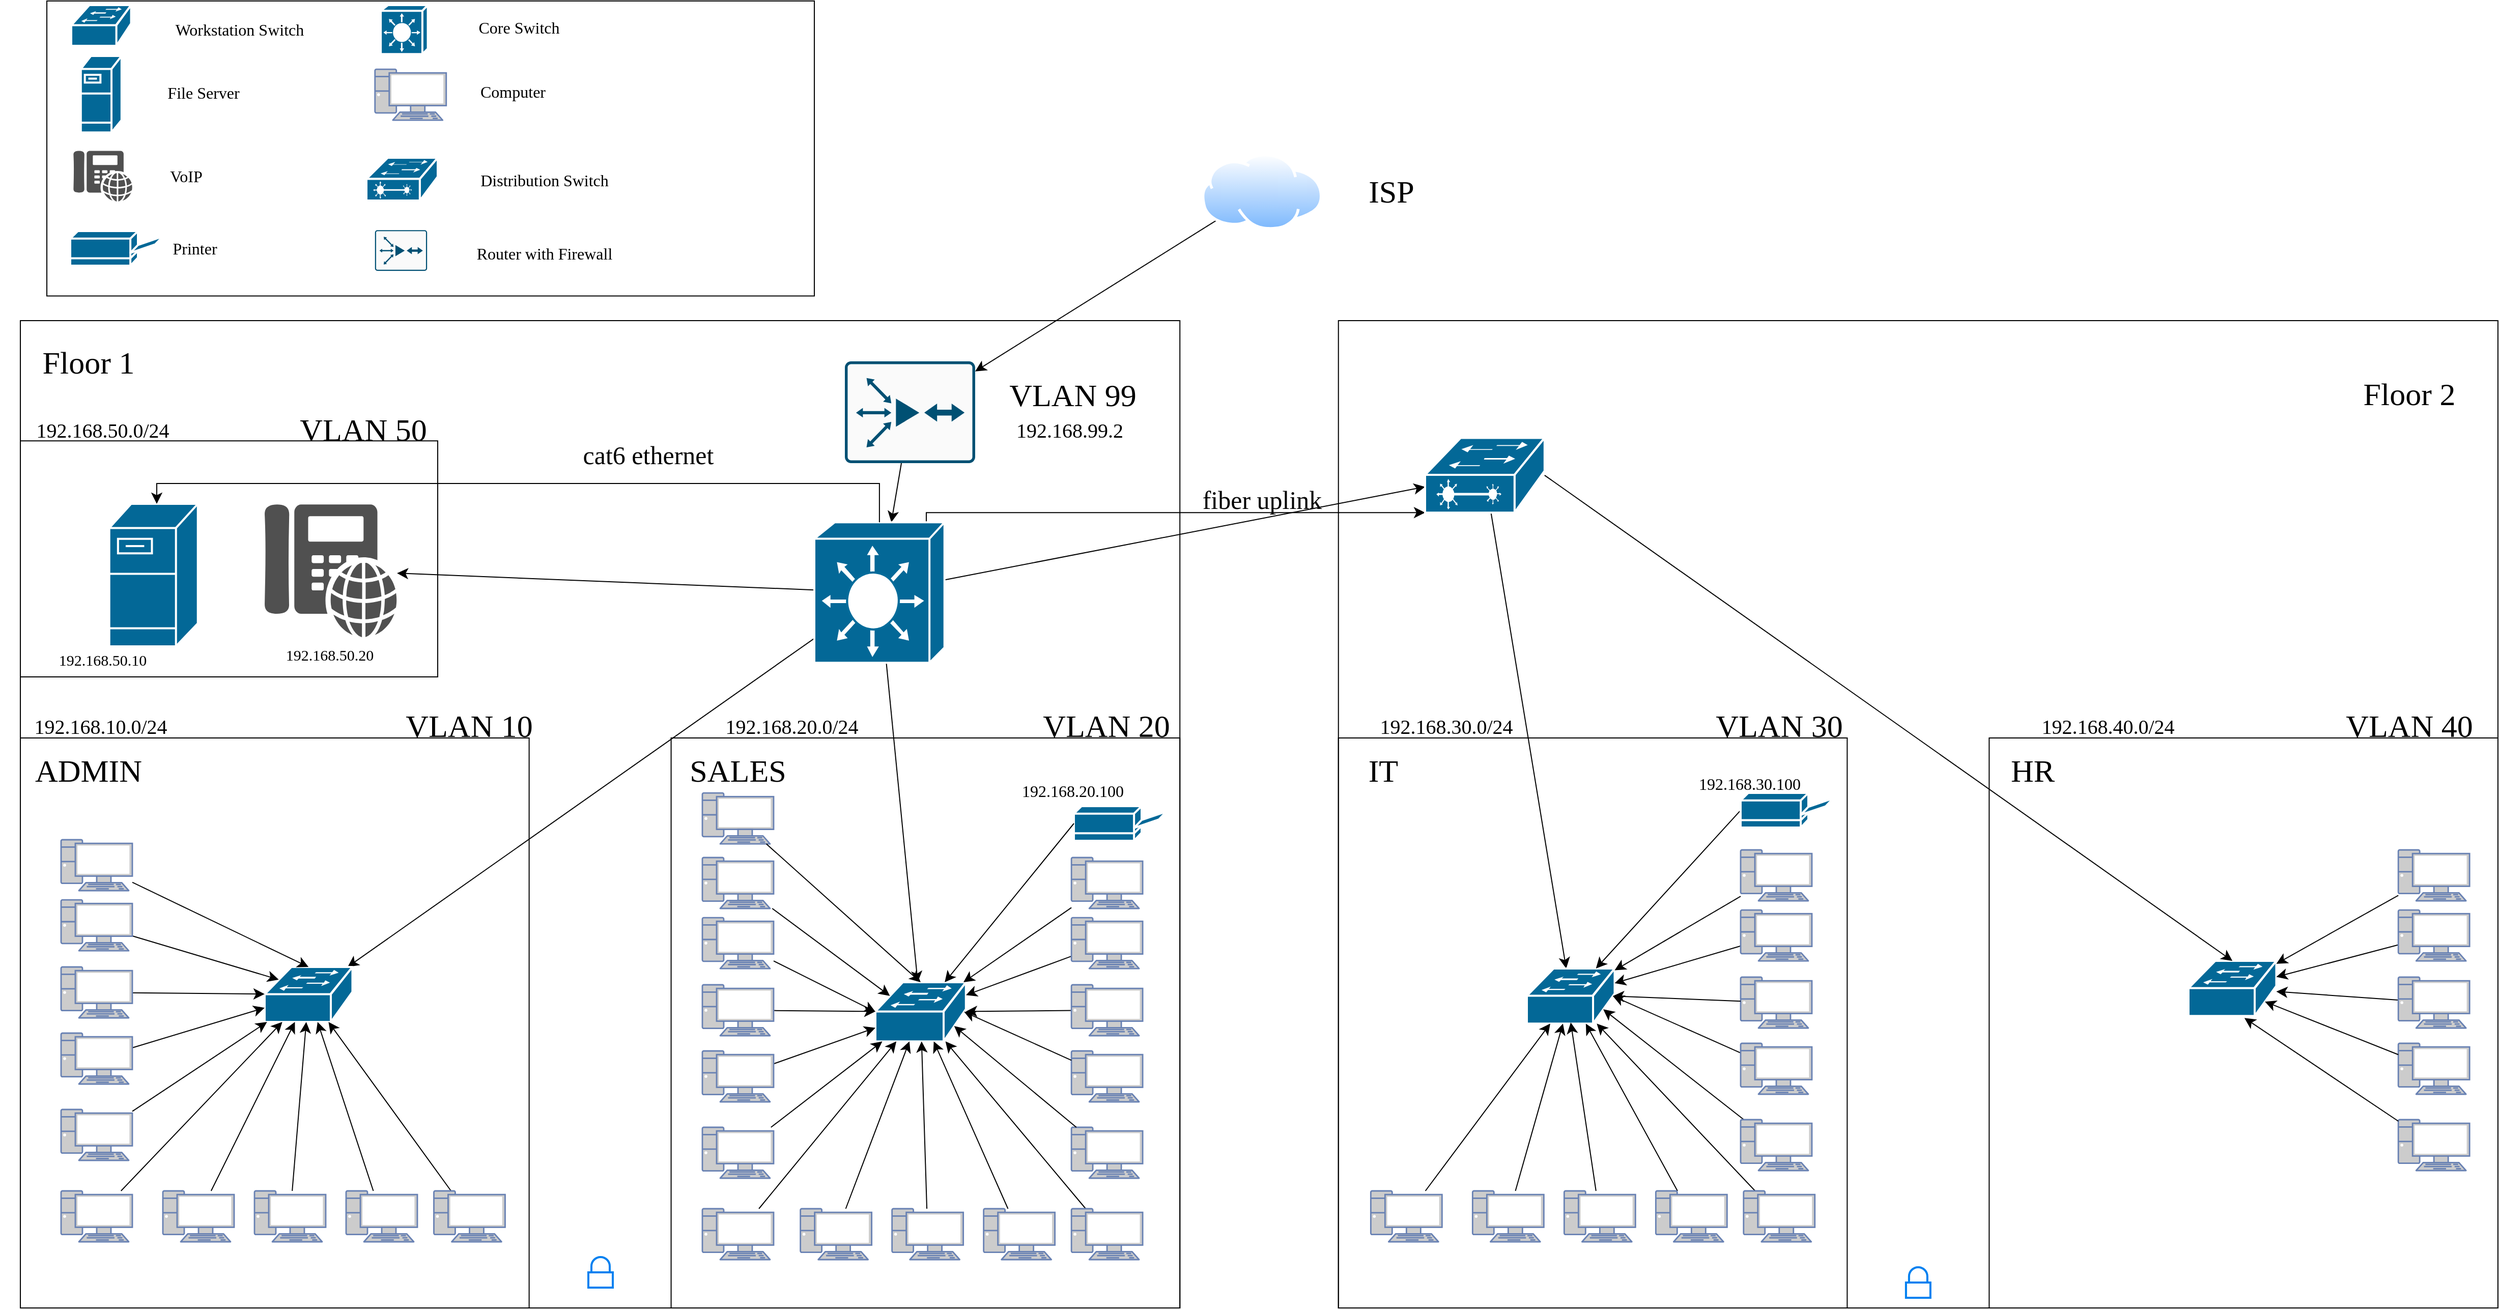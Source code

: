 <mxfile version="27.0.3">
  <diagram name="Page-1" id="lvZPzRQ9xBgecxqEHYSW">
    <mxGraphModel dx="5243" dy="2294" grid="1" gridSize="10" guides="1" tooltips="1" connect="1" arrows="1" fold="1" page="1" pageScale="1" pageWidth="1169" pageHeight="827" background="none" math="0" shadow="0">
      <root>
        <mxCell id="0" />
        <mxCell id="1" parent="0" />
        <mxCell id="jiWG33mtaCor1uyyTD07-164" value="" style="rounded=0;whiteSpace=wrap;html=1;fillColor=none;" vertex="1" parent="1">
          <mxGeometry x="-613.98" y="35.94" width="753.98" height="289.83" as="geometry" />
        </mxCell>
        <mxCell id="jiWG33mtaCor1uyyTD07-9" value="" style="rounded=0;whiteSpace=wrap;html=1;fillColor=none;" vertex="1" parent="1">
          <mxGeometry x="-640" y="350" width="1139.12" height="970" as="geometry" />
        </mxCell>
        <mxCell id="jiWG33mtaCor1uyyTD07-136" value="" style="rounded=0;whiteSpace=wrap;html=1;fillColor=none;" vertex="1" parent="1">
          <mxGeometry x="-640" y="468.13" width="410" height="231.87" as="geometry" />
        </mxCell>
        <mxCell id="jiWG33mtaCor1uyyTD07-7" value="" style="edgeStyle=none;curved=1;rounded=0;orthogonalLoop=1;jettySize=auto;html=1;fontSize=12;startSize=8;endSize=8;" edge="1" parent="1" source="jiWG33mtaCor1uyyTD07-3" target="jiWG33mtaCor1uyyTD07-6">
          <mxGeometry relative="1" as="geometry" />
        </mxCell>
        <mxCell id="jiWG33mtaCor1uyyTD07-3" value="" style="image;aspect=fixed;perimeter=ellipsePerimeter;html=1;align=center;shadow=0;dashed=0;spacingTop=3;image=img/lib/active_directory/internet_cloud.svg;" vertex="1" parent="1">
          <mxGeometry x="520.38" y="185.94" width="118.89" height="74.9" as="geometry" />
        </mxCell>
        <mxCell id="jiWG33mtaCor1uyyTD07-8" value="" style="edgeStyle=none;curved=1;rounded=0;orthogonalLoop=1;jettySize=auto;html=1;fontSize=12;startSize=8;endSize=8;" edge="1" parent="1" source="jiWG33mtaCor1uyyTD07-6" target="jiWG33mtaCor1uyyTD07-2">
          <mxGeometry relative="1" as="geometry" />
        </mxCell>
        <mxCell id="jiWG33mtaCor1uyyTD07-6" value="" style="sketch=0;points=[[0.015,0.015,0],[0.985,0.015,0],[0.985,0.985,0],[0.015,0.985,0],[0.25,0,0],[0.5,0,0],[0.75,0,0],[1,0.25,0],[1,0.5,0],[1,0.75,0],[0.75,1,0],[0.5,1,0],[0.25,1,0],[0,0.75,0],[0,0.5,0],[0,0.25,0]];verticalLabelPosition=bottom;html=1;verticalAlign=top;aspect=fixed;align=center;pointerEvents=1;shape=mxgraph.cisco19.rect;prIcon=router_with_firewall2;fillColor=#FAFAFA;strokeColor=#005073;" vertex="1" parent="1">
          <mxGeometry x="170.0" y="390" width="128" height="100" as="geometry" />
        </mxCell>
        <mxCell id="jiWG33mtaCor1uyyTD07-25" style="edgeStyle=none;curved=1;rounded=0;orthogonalLoop=1;jettySize=auto;html=1;fontSize=12;startSize=8;endSize=8;" edge="1" parent="1" source="jiWG33mtaCor1uyyTD07-2" target="jiWG33mtaCor1uyyTD07-19">
          <mxGeometry relative="1" as="geometry" />
        </mxCell>
        <mxCell id="jiWG33mtaCor1uyyTD07-28" style="edgeStyle=none;curved=1;rounded=0;orthogonalLoop=1;jettySize=auto;html=1;fontSize=12;startSize=8;endSize=8;" edge="1" parent="1" source="jiWG33mtaCor1uyyTD07-2" target="jiWG33mtaCor1uyyTD07-26">
          <mxGeometry relative="1" as="geometry" />
        </mxCell>
        <mxCell id="jiWG33mtaCor1uyyTD07-30" style="edgeStyle=none;curved=1;rounded=0;orthogonalLoop=1;jettySize=auto;html=1;fontSize=12;startSize=8;endSize=8;" edge="1" parent="1" source="jiWG33mtaCor1uyyTD07-2" target="jiWG33mtaCor1uyyTD07-29">
          <mxGeometry relative="1" as="geometry" />
        </mxCell>
        <mxCell id="jiWG33mtaCor1uyyTD07-33" style="edgeStyle=none;curved=1;rounded=0;orthogonalLoop=1;jettySize=auto;html=1;fontSize=12;startSize=8;endSize=8;" edge="1" parent="1" source="jiWG33mtaCor1uyyTD07-2" target="jiWG33mtaCor1uyyTD07-16">
          <mxGeometry relative="1" as="geometry" />
        </mxCell>
        <mxCell id="jiWG33mtaCor1uyyTD07-134" style="edgeStyle=orthogonalEdgeStyle;rounded=0;orthogonalLoop=1;jettySize=auto;html=1;fontSize=12;startSize=8;endSize=8;entryX=0;entryY=1;entryDx=0;entryDy=0;entryPerimeter=0;" edge="1" parent="1" source="jiWG33mtaCor1uyyTD07-2" target="jiWG33mtaCor1uyyTD07-16">
          <mxGeometry relative="1" as="geometry">
            <Array as="points">
              <mxPoint x="250" y="539" />
            </Array>
          </mxGeometry>
        </mxCell>
        <mxCell id="jiWG33mtaCor1uyyTD07-2" value="" style="shape=mxgraph.cisco.switches.layer_3_switch;sketch=0;html=1;pointerEvents=1;dashed=0;fillColor=#036897;strokeColor=#ffffff;strokeWidth=2;verticalLabelPosition=bottom;verticalAlign=top;align=center;outlineConnect=0;" vertex="1" parent="1">
          <mxGeometry x="139.998" y="548.122" width="127.861" height="138.062" as="geometry" />
        </mxCell>
        <mxCell id="jiWG33mtaCor1uyyTD07-11" value="" style="rounded=0;whiteSpace=wrap;html=1;fillColor=none;" vertex="1" parent="1">
          <mxGeometry x="654.87" y="350" width="1139.12" height="970" as="geometry" />
        </mxCell>
        <mxCell id="jiWG33mtaCor1uyyTD07-13" value="Floor 1" style="text;html=1;align=center;verticalAlign=middle;whiteSpace=wrap;rounded=0;fontFamily=Poppins;fontSource=https%3A%2F%2Ffonts.googleapis.com%2Fcss%3Ffamily%3DPoppins;fontSize=31;" vertex="1" parent="1">
          <mxGeometry x="-659.996" y="369.002" width="174.355" height="44.062" as="geometry" />
        </mxCell>
        <mxCell id="jiWG33mtaCor1uyyTD07-15" value="Floor 2" style="text;html=1;align=center;verticalAlign=middle;whiteSpace=wrap;rounded=0;fontFamily=Poppins;fontSource=https%3A%2F%2Ffonts.googleapis.com%2Fcss%3Ffamily%3DPoppins;fontSize=31;" vertex="1" parent="1">
          <mxGeometry x="1619.639" y="400.002" width="174.355" height="44.062" as="geometry" />
        </mxCell>
        <mxCell id="jiWG33mtaCor1uyyTD07-101" style="edgeStyle=none;curved=1;rounded=0;orthogonalLoop=1;jettySize=auto;html=1;fontSize=12;startSize=8;endSize=8;" edge="1" parent="1" source="jiWG33mtaCor1uyyTD07-16" target="jiWG33mtaCor1uyyTD07-90">
          <mxGeometry relative="1" as="geometry" />
        </mxCell>
        <mxCell id="jiWG33mtaCor1uyyTD07-16" value="" style="shape=mxgraph.cisco.switches.layer_2_remote_switch;sketch=0;html=1;pointerEvents=1;dashed=0;fillColor=#036897;strokeColor=#ffffff;strokeWidth=2;verticalLabelPosition=bottom;verticalAlign=top;align=center;outlineConnect=0;" vertex="1" parent="1">
          <mxGeometry x="740.004" y="465.19" width="117.399" height="73.438" as="geometry" />
        </mxCell>
        <mxCell id="jiWG33mtaCor1uyyTD07-21" value="" style="rounded=0;whiteSpace=wrap;html=1;fillColor=none;" vertex="1" parent="1">
          <mxGeometry x="-640" y="760" width="499.82" height="560" as="geometry" />
        </mxCell>
        <mxCell id="jiWG33mtaCor1uyyTD07-17" value="" style="shape=mxgraph.cisco.servers.fileserver;sketch=0;html=1;pointerEvents=1;dashed=0;fillColor=#036897;strokeColor=#ffffff;strokeWidth=2;verticalLabelPosition=bottom;verticalAlign=top;align=center;outlineConnect=0;" vertex="1" parent="1">
          <mxGeometry x="-552.65" y="530" width="87.01" height="140" as="geometry" />
        </mxCell>
        <mxCell id="jiWG33mtaCor1uyyTD07-18" style="edgeStyle=orthogonalEdgeStyle;rounded=0;orthogonalLoop=1;jettySize=auto;html=1;fontSize=12;startSize=8;endSize=8;" edge="1" parent="1" source="jiWG33mtaCor1uyyTD07-2" target="jiWG33mtaCor1uyyTD07-17">
          <mxGeometry relative="1" as="geometry">
            <Array as="points">
              <mxPoint x="-506" y="510" />
            </Array>
          </mxGeometry>
        </mxCell>
        <mxCell id="jiWG33mtaCor1uyyTD07-19" value="" style="shape=mxgraph.cisco.switches.workgroup_switch;sketch=0;html=1;pointerEvents=1;dashed=0;fillColor=#036897;strokeColor=#ffffff;strokeWidth=2;verticalLabelPosition=bottom;verticalAlign=top;align=center;outlineConnect=0;" vertex="1" parent="1">
          <mxGeometry x="-400" y="985" width="86.23" height="54.06" as="geometry" />
        </mxCell>
        <mxCell id="jiWG33mtaCor1uyyTD07-22" value="" style="rounded=0;whiteSpace=wrap;html=1;fillColor=none;" vertex="1" parent="1">
          <mxGeometry x="-0.7" y="760" width="499.82" height="560" as="geometry" />
        </mxCell>
        <mxCell id="jiWG33mtaCor1uyyTD07-26" value="" style="sketch=0;pointerEvents=1;shadow=0;dashed=0;html=1;strokeColor=none;fillColor=#505050;labelPosition=center;verticalLabelPosition=bottom;verticalAlign=top;outlineConnect=0;align=center;shape=mxgraph.office.devices.phone_voip;" vertex="1" parent="1">
          <mxGeometry x="-400" y="530" width="130" height="131" as="geometry" />
        </mxCell>
        <mxCell id="jiWG33mtaCor1uyyTD07-29" value="" style="shape=mxgraph.cisco.switches.workgroup_switch;sketch=0;html=1;pointerEvents=1;dashed=0;fillColor=#036897;strokeColor=#ffffff;strokeWidth=2;verticalLabelPosition=bottom;verticalAlign=top;align=center;outlineConnect=0;" vertex="1" parent="1">
          <mxGeometry x="200" y="1000.0" width="88.9" height="58.12" as="geometry" />
        </mxCell>
        <mxCell id="jiWG33mtaCor1uyyTD07-31" value="ADMIN" style="text;html=1;align=center;verticalAlign=middle;whiteSpace=wrap;rounded=0;fontFamily=Poppins;fontSource=https%3A%2F%2Ffonts.googleapis.com%2Fcss%3Ffamily%3DPoppins;fontSize=31;" vertex="1" parent="1">
          <mxGeometry x="-659.996" y="770.003" width="174.355" height="44.062" as="geometry" />
        </mxCell>
        <mxCell id="jiWG33mtaCor1uyyTD07-32" value="SALES" style="text;html=1;align=center;verticalAlign=middle;whiteSpace=wrap;rounded=0;fontFamily=Poppins;fontSource=https%3A%2F%2Ffonts.googleapis.com%2Fcss%3Ffamily%3DPoppins;fontSize=31;" vertex="1" parent="1">
          <mxGeometry x="-22.176" y="770.013" width="174.355" height="44.062" as="geometry" />
        </mxCell>
        <mxCell id="jiWG33mtaCor1uyyTD07-45" style="edgeStyle=none;curved=1;rounded=0;orthogonalLoop=1;jettySize=auto;html=1;fontSize=12;startSize=8;endSize=8;entryX=0.16;entryY=0.23;entryDx=0;entryDy=0;entryPerimeter=0;" edge="1" parent="1" source="jiWG33mtaCor1uyyTD07-34" target="jiWG33mtaCor1uyyTD07-19">
          <mxGeometry relative="1" as="geometry" />
        </mxCell>
        <mxCell id="jiWG33mtaCor1uyyTD07-34" value="" style="fontColor=#0066CC;verticalAlign=top;verticalLabelPosition=bottom;labelPosition=center;align=center;html=1;outlineConnect=0;fillColor=#CCCCCC;strokeColor=#6881B3;gradientColor=none;gradientDirection=north;strokeWidth=2;shape=mxgraph.networks.pc;" vertex="1" parent="1">
          <mxGeometry x="-600" y="919.06" width="70" height="50" as="geometry" />
        </mxCell>
        <mxCell id="jiWG33mtaCor1uyyTD07-46" style="edgeStyle=none;curved=1;rounded=0;orthogonalLoop=1;jettySize=auto;html=1;fontSize=12;startSize=8;endSize=8;" edge="1" parent="1" source="jiWG33mtaCor1uyyTD07-35" target="jiWG33mtaCor1uyyTD07-19">
          <mxGeometry relative="1" as="geometry" />
        </mxCell>
        <mxCell id="jiWG33mtaCor1uyyTD07-35" value="" style="fontColor=#0066CC;verticalAlign=top;verticalLabelPosition=bottom;labelPosition=center;align=center;html=1;outlineConnect=0;fillColor=#CCCCCC;strokeColor=#6881B3;gradientColor=none;gradientDirection=north;strokeWidth=2;shape=mxgraph.networks.pc;" vertex="1" parent="1">
          <mxGeometry x="-600" y="985" width="70" height="50" as="geometry" />
        </mxCell>
        <mxCell id="jiWG33mtaCor1uyyTD07-47" style="edgeStyle=none;curved=1;rounded=0;orthogonalLoop=1;jettySize=auto;html=1;fontSize=12;startSize=8;endSize=8;" edge="1" parent="1" source="jiWG33mtaCor1uyyTD07-36" target="jiWG33mtaCor1uyyTD07-19">
          <mxGeometry relative="1" as="geometry" />
        </mxCell>
        <mxCell id="jiWG33mtaCor1uyyTD07-36" value="" style="fontColor=#0066CC;verticalAlign=top;verticalLabelPosition=bottom;labelPosition=center;align=center;html=1;outlineConnect=0;fillColor=#CCCCCC;strokeColor=#6881B3;gradientColor=none;gradientDirection=north;strokeWidth=2;shape=mxgraph.networks.pc;" vertex="1" parent="1">
          <mxGeometry x="-600" y="1050" width="70" height="50" as="geometry" />
        </mxCell>
        <mxCell id="jiWG33mtaCor1uyyTD07-48" style="edgeStyle=none;curved=1;rounded=0;orthogonalLoop=1;jettySize=auto;html=1;fontSize=12;startSize=8;endSize=8;" edge="1" parent="1" source="jiWG33mtaCor1uyyTD07-37" target="jiWG33mtaCor1uyyTD07-19">
          <mxGeometry relative="1" as="geometry" />
        </mxCell>
        <mxCell id="jiWG33mtaCor1uyyTD07-37" value="" style="fontColor=#0066CC;verticalAlign=top;verticalLabelPosition=bottom;labelPosition=center;align=center;html=1;outlineConnect=0;fillColor=#CCCCCC;strokeColor=#6881B3;gradientColor=none;gradientDirection=north;strokeWidth=2;shape=mxgraph.networks.pc;" vertex="1" parent="1">
          <mxGeometry x="-600" y="1125" width="70" height="50" as="geometry" />
        </mxCell>
        <mxCell id="jiWG33mtaCor1uyyTD07-49" style="edgeStyle=none;curved=1;rounded=0;orthogonalLoop=1;jettySize=auto;html=1;fontSize=12;startSize=8;endSize=8;" edge="1" parent="1" source="jiWG33mtaCor1uyyTD07-38" target="jiWG33mtaCor1uyyTD07-19">
          <mxGeometry relative="1" as="geometry" />
        </mxCell>
        <mxCell id="jiWG33mtaCor1uyyTD07-38" value="" style="fontColor=#0066CC;verticalAlign=top;verticalLabelPosition=bottom;labelPosition=center;align=center;html=1;outlineConnect=0;fillColor=#CCCCCC;strokeColor=#6881B3;gradientColor=none;gradientDirection=north;strokeWidth=2;shape=mxgraph.networks.pc;" vertex="1" parent="1">
          <mxGeometry x="-600" y="1205" width="70" height="50" as="geometry" />
        </mxCell>
        <mxCell id="jiWG33mtaCor1uyyTD07-50" style="edgeStyle=none;curved=1;rounded=0;orthogonalLoop=1;jettySize=auto;html=1;fontSize=12;startSize=8;endSize=8;" edge="1" parent="1" source="jiWG33mtaCor1uyyTD07-39" target="jiWG33mtaCor1uyyTD07-19">
          <mxGeometry relative="1" as="geometry" />
        </mxCell>
        <mxCell id="jiWG33mtaCor1uyyTD07-39" value="" style="fontColor=#0066CC;verticalAlign=top;verticalLabelPosition=bottom;labelPosition=center;align=center;html=1;outlineConnect=0;fillColor=#CCCCCC;strokeColor=#6881B3;gradientColor=none;gradientDirection=north;strokeWidth=2;shape=mxgraph.networks.pc;" vertex="1" parent="1">
          <mxGeometry x="-500" y="1205" width="70" height="50" as="geometry" />
        </mxCell>
        <mxCell id="jiWG33mtaCor1uyyTD07-51" style="edgeStyle=none;curved=1;rounded=0;orthogonalLoop=1;jettySize=auto;html=1;fontSize=12;startSize=8;endSize=8;" edge="1" parent="1" source="jiWG33mtaCor1uyyTD07-40" target="jiWG33mtaCor1uyyTD07-19">
          <mxGeometry relative="1" as="geometry" />
        </mxCell>
        <mxCell id="jiWG33mtaCor1uyyTD07-40" value="" style="fontColor=#0066CC;verticalAlign=top;verticalLabelPosition=bottom;labelPosition=center;align=center;html=1;outlineConnect=0;fillColor=#CCCCCC;strokeColor=#6881B3;gradientColor=none;gradientDirection=north;strokeWidth=2;shape=mxgraph.networks.pc;" vertex="1" parent="1">
          <mxGeometry x="-410" y="1205" width="70" height="50" as="geometry" />
        </mxCell>
        <mxCell id="jiWG33mtaCor1uyyTD07-52" style="edgeStyle=none;curved=1;rounded=0;orthogonalLoop=1;jettySize=auto;html=1;fontSize=12;startSize=8;endSize=8;" edge="1" parent="1" source="jiWG33mtaCor1uyyTD07-41" target="jiWG33mtaCor1uyyTD07-19">
          <mxGeometry relative="1" as="geometry" />
        </mxCell>
        <mxCell id="jiWG33mtaCor1uyyTD07-41" value="" style="fontColor=#0066CC;verticalAlign=top;verticalLabelPosition=bottom;labelPosition=center;align=center;html=1;outlineConnect=0;fillColor=#CCCCCC;strokeColor=#6881B3;gradientColor=none;gradientDirection=north;strokeWidth=2;shape=mxgraph.networks.pc;" vertex="1" parent="1">
          <mxGeometry x="-320" y="1205" width="70" height="50" as="geometry" />
        </mxCell>
        <mxCell id="jiWG33mtaCor1uyyTD07-53" style="edgeStyle=none;curved=1;rounded=0;orthogonalLoop=1;jettySize=auto;html=1;fontSize=12;startSize=8;endSize=8;" edge="1" parent="1" source="jiWG33mtaCor1uyyTD07-42" target="jiWG33mtaCor1uyyTD07-19">
          <mxGeometry relative="1" as="geometry" />
        </mxCell>
        <mxCell id="jiWG33mtaCor1uyyTD07-42" value="" style="fontColor=#0066CC;verticalAlign=top;verticalLabelPosition=bottom;labelPosition=center;align=center;html=1;outlineConnect=0;fillColor=#CCCCCC;strokeColor=#6881B3;gradientColor=none;gradientDirection=north;strokeWidth=2;shape=mxgraph.networks.pc;" vertex="1" parent="1">
          <mxGeometry x="-233.77" y="1205" width="70" height="50" as="geometry" />
        </mxCell>
        <mxCell id="jiWG33mtaCor1uyyTD07-44" style="edgeStyle=none;curved=1;rounded=0;orthogonalLoop=1;jettySize=auto;html=1;fontSize=12;startSize=8;endSize=8;entryX=0.5;entryY=0;entryDx=0;entryDy=0;entryPerimeter=0;" edge="1" parent="1" source="jiWG33mtaCor1uyyTD07-43" target="jiWG33mtaCor1uyyTD07-19">
          <mxGeometry relative="1" as="geometry" />
        </mxCell>
        <mxCell id="jiWG33mtaCor1uyyTD07-43" value="" style="fontColor=#0066CC;verticalAlign=top;verticalLabelPosition=bottom;labelPosition=center;align=center;html=1;outlineConnect=0;fillColor=#CCCCCC;strokeColor=#6881B3;gradientColor=none;gradientDirection=north;strokeWidth=2;shape=mxgraph.networks.pc;" vertex="1" parent="1">
          <mxGeometry x="-600" y="860" width="70" height="50" as="geometry" />
        </mxCell>
        <mxCell id="jiWG33mtaCor1uyyTD07-72" style="edgeStyle=none;curved=1;rounded=0;orthogonalLoop=1;jettySize=auto;html=1;fontSize=12;startSize=8;endSize=8;entryX=0;entryY=0.5;entryDx=0;entryDy=0;entryPerimeter=0;" edge="1" parent="1" source="jiWG33mtaCor1uyyTD07-54" target="jiWG33mtaCor1uyyTD07-29">
          <mxGeometry relative="1" as="geometry" />
        </mxCell>
        <mxCell id="jiWG33mtaCor1uyyTD07-54" value="" style="fontColor=#0066CC;verticalAlign=top;verticalLabelPosition=bottom;labelPosition=center;align=center;html=1;outlineConnect=0;fillColor=#CCCCCC;strokeColor=#6881B3;gradientColor=none;gradientDirection=north;strokeWidth=2;shape=mxgraph.networks.pc;" vertex="1" parent="1">
          <mxGeometry x="30.0" y="936.56" width="70" height="50" as="geometry" />
        </mxCell>
        <mxCell id="jiWG33mtaCor1uyyTD07-73" style="edgeStyle=none;curved=1;rounded=0;orthogonalLoop=1;jettySize=auto;html=1;fontSize=12;startSize=8;endSize=8;" edge="1" parent="1" source="jiWG33mtaCor1uyyTD07-55" target="jiWG33mtaCor1uyyTD07-29">
          <mxGeometry relative="1" as="geometry" />
        </mxCell>
        <mxCell id="jiWG33mtaCor1uyyTD07-55" value="" style="fontColor=#0066CC;verticalAlign=top;verticalLabelPosition=bottom;labelPosition=center;align=center;html=1;outlineConnect=0;fillColor=#CCCCCC;strokeColor=#6881B3;gradientColor=none;gradientDirection=north;strokeWidth=2;shape=mxgraph.networks.pc;" vertex="1" parent="1">
          <mxGeometry x="30.0" y="1002.5" width="70" height="50" as="geometry" />
        </mxCell>
        <mxCell id="jiWG33mtaCor1uyyTD07-74" style="edgeStyle=none;curved=1;rounded=0;orthogonalLoop=1;jettySize=auto;html=1;fontSize=12;startSize=8;endSize=8;" edge="1" parent="1" source="jiWG33mtaCor1uyyTD07-56" target="jiWG33mtaCor1uyyTD07-29">
          <mxGeometry relative="1" as="geometry" />
        </mxCell>
        <mxCell id="jiWG33mtaCor1uyyTD07-56" value="" style="fontColor=#0066CC;verticalAlign=top;verticalLabelPosition=bottom;labelPosition=center;align=center;html=1;outlineConnect=0;fillColor=#CCCCCC;strokeColor=#6881B3;gradientColor=none;gradientDirection=north;strokeWidth=2;shape=mxgraph.networks.pc;" vertex="1" parent="1">
          <mxGeometry x="30.0" y="1067.5" width="70" height="50" as="geometry" />
        </mxCell>
        <mxCell id="jiWG33mtaCor1uyyTD07-75" style="edgeStyle=none;curved=1;rounded=0;orthogonalLoop=1;jettySize=auto;html=1;fontSize=12;startSize=8;endSize=8;" edge="1" parent="1" source="jiWG33mtaCor1uyyTD07-57" target="jiWG33mtaCor1uyyTD07-29">
          <mxGeometry relative="1" as="geometry" />
        </mxCell>
        <mxCell id="jiWG33mtaCor1uyyTD07-57" value="" style="fontColor=#0066CC;verticalAlign=top;verticalLabelPosition=bottom;labelPosition=center;align=center;html=1;outlineConnect=0;fillColor=#CCCCCC;strokeColor=#6881B3;gradientColor=none;gradientDirection=north;strokeWidth=2;shape=mxgraph.networks.pc;" vertex="1" parent="1">
          <mxGeometry x="30.0" y="1142.5" width="70" height="50" as="geometry" />
        </mxCell>
        <mxCell id="jiWG33mtaCor1uyyTD07-76" style="edgeStyle=none;curved=1;rounded=0;orthogonalLoop=1;jettySize=auto;html=1;fontSize=12;startSize=8;endSize=8;" edge="1" parent="1" source="jiWG33mtaCor1uyyTD07-58" target="jiWG33mtaCor1uyyTD07-29">
          <mxGeometry relative="1" as="geometry" />
        </mxCell>
        <mxCell id="jiWG33mtaCor1uyyTD07-58" value="" style="fontColor=#0066CC;verticalAlign=top;verticalLabelPosition=bottom;labelPosition=center;align=center;html=1;outlineConnect=0;fillColor=#CCCCCC;strokeColor=#6881B3;gradientColor=none;gradientDirection=north;strokeWidth=2;shape=mxgraph.networks.pc;" vertex="1" parent="1">
          <mxGeometry x="30.0" y="1222.5" width="70" height="50" as="geometry" />
        </mxCell>
        <mxCell id="jiWG33mtaCor1uyyTD07-77" style="edgeStyle=none;curved=1;rounded=0;orthogonalLoop=1;jettySize=auto;html=1;fontSize=12;startSize=8;endSize=8;" edge="1" parent="1" source="jiWG33mtaCor1uyyTD07-59" target="jiWG33mtaCor1uyyTD07-29">
          <mxGeometry relative="1" as="geometry" />
        </mxCell>
        <mxCell id="jiWG33mtaCor1uyyTD07-59" value="" style="fontColor=#0066CC;verticalAlign=top;verticalLabelPosition=bottom;labelPosition=center;align=center;html=1;outlineConnect=0;fillColor=#CCCCCC;strokeColor=#6881B3;gradientColor=none;gradientDirection=north;strokeWidth=2;shape=mxgraph.networks.pc;" vertex="1" parent="1">
          <mxGeometry x="126.33" y="1222.5" width="70" height="50" as="geometry" />
        </mxCell>
        <mxCell id="jiWG33mtaCor1uyyTD07-78" style="edgeStyle=none;curved=1;rounded=0;orthogonalLoop=1;jettySize=auto;html=1;fontSize=12;startSize=8;endSize=8;" edge="1" parent="1" source="jiWG33mtaCor1uyyTD07-60" target="jiWG33mtaCor1uyyTD07-29">
          <mxGeometry relative="1" as="geometry" />
        </mxCell>
        <mxCell id="jiWG33mtaCor1uyyTD07-60" value="" style="fontColor=#0066CC;verticalAlign=top;verticalLabelPosition=bottom;labelPosition=center;align=center;html=1;outlineConnect=0;fillColor=#CCCCCC;strokeColor=#6881B3;gradientColor=none;gradientDirection=north;strokeWidth=2;shape=mxgraph.networks.pc;" vertex="1" parent="1">
          <mxGeometry x="216.33" y="1222.5" width="70" height="50" as="geometry" />
        </mxCell>
        <mxCell id="jiWG33mtaCor1uyyTD07-79" style="edgeStyle=none;curved=1;rounded=0;orthogonalLoop=1;jettySize=auto;html=1;fontSize=12;startSize=8;endSize=8;" edge="1" parent="1" source="jiWG33mtaCor1uyyTD07-61" target="jiWG33mtaCor1uyyTD07-29">
          <mxGeometry relative="1" as="geometry" />
        </mxCell>
        <mxCell id="jiWG33mtaCor1uyyTD07-61" value="" style="fontColor=#0066CC;verticalAlign=top;verticalLabelPosition=bottom;labelPosition=center;align=center;html=1;outlineConnect=0;fillColor=#CCCCCC;strokeColor=#6881B3;gradientColor=none;gradientDirection=north;strokeWidth=2;shape=mxgraph.networks.pc;" vertex="1" parent="1">
          <mxGeometry x="306.33" y="1222.5" width="70" height="50" as="geometry" />
        </mxCell>
        <mxCell id="jiWG33mtaCor1uyyTD07-80" style="edgeStyle=none;curved=1;rounded=0;orthogonalLoop=1;jettySize=auto;html=1;fontSize=12;startSize=8;endSize=8;" edge="1" parent="1" source="jiWG33mtaCor1uyyTD07-62" target="jiWG33mtaCor1uyyTD07-29">
          <mxGeometry relative="1" as="geometry" />
        </mxCell>
        <mxCell id="jiWG33mtaCor1uyyTD07-62" value="" style="fontColor=#0066CC;verticalAlign=top;verticalLabelPosition=bottom;labelPosition=center;align=center;html=1;outlineConnect=0;fillColor=#CCCCCC;strokeColor=#6881B3;gradientColor=none;gradientDirection=north;strokeWidth=2;shape=mxgraph.networks.pc;" vertex="1" parent="1">
          <mxGeometry x="392.56" y="1222.5" width="70" height="50" as="geometry" />
        </mxCell>
        <mxCell id="jiWG33mtaCor1uyyTD07-63" value="" style="fontColor=#0066CC;verticalAlign=top;verticalLabelPosition=bottom;labelPosition=center;align=center;html=1;outlineConnect=0;fillColor=#CCCCCC;strokeColor=#6881B3;gradientColor=none;gradientDirection=north;strokeWidth=2;shape=mxgraph.networks.pc;" vertex="1" parent="1">
          <mxGeometry x="30.0" y="877.5" width="70" height="50" as="geometry" />
        </mxCell>
        <mxCell id="jiWG33mtaCor1uyyTD07-84" style="edgeStyle=none;curved=1;rounded=0;orthogonalLoop=1;jettySize=auto;html=1;fontSize=12;startSize=8;endSize=8;" edge="1" parent="1" source="jiWG33mtaCor1uyyTD07-64" target="jiWG33mtaCor1uyyTD07-29">
          <mxGeometry relative="1" as="geometry" />
        </mxCell>
        <mxCell id="jiWG33mtaCor1uyyTD07-64" value="" style="fontColor=#0066CC;verticalAlign=top;verticalLabelPosition=bottom;labelPosition=center;align=center;html=1;outlineConnect=0;fillColor=#CCCCCC;strokeColor=#6881B3;gradientColor=none;gradientDirection=north;strokeWidth=2;shape=mxgraph.networks.pc;" vertex="1" parent="1">
          <mxGeometry x="392.56" y="936.56" width="70" height="50" as="geometry" />
        </mxCell>
        <mxCell id="jiWG33mtaCor1uyyTD07-83" style="edgeStyle=none;curved=1;rounded=0;orthogonalLoop=1;jettySize=auto;html=1;fontSize=12;startSize=8;endSize=8;" edge="1" parent="1" source="jiWG33mtaCor1uyyTD07-65" target="jiWG33mtaCor1uyyTD07-29">
          <mxGeometry relative="1" as="geometry" />
        </mxCell>
        <mxCell id="jiWG33mtaCor1uyyTD07-65" value="" style="fontColor=#0066CC;verticalAlign=top;verticalLabelPosition=bottom;labelPosition=center;align=center;html=1;outlineConnect=0;fillColor=#CCCCCC;strokeColor=#6881B3;gradientColor=none;gradientDirection=north;strokeWidth=2;shape=mxgraph.networks.pc;" vertex="1" parent="1">
          <mxGeometry x="392.56" y="1002.5" width="70" height="50" as="geometry" />
        </mxCell>
        <mxCell id="jiWG33mtaCor1uyyTD07-66" value="" style="fontColor=#0066CC;verticalAlign=top;verticalLabelPosition=bottom;labelPosition=center;align=center;html=1;outlineConnect=0;fillColor=#CCCCCC;strokeColor=#6881B3;gradientColor=none;gradientDirection=north;strokeWidth=2;shape=mxgraph.networks.pc;" vertex="1" parent="1">
          <mxGeometry x="392.56" y="1067.5" width="70" height="50" as="geometry" />
        </mxCell>
        <mxCell id="jiWG33mtaCor1uyyTD07-67" value="" style="fontColor=#0066CC;verticalAlign=top;verticalLabelPosition=bottom;labelPosition=center;align=center;html=1;outlineConnect=0;fillColor=#CCCCCC;strokeColor=#6881B3;gradientColor=none;gradientDirection=north;strokeWidth=2;shape=mxgraph.networks.pc;" vertex="1" parent="1">
          <mxGeometry x="392.56" y="1142.5" width="70" height="50" as="geometry" />
        </mxCell>
        <mxCell id="jiWG33mtaCor1uyyTD07-85" style="edgeStyle=none;curved=1;rounded=0;orthogonalLoop=1;jettySize=auto;html=1;fontSize=12;startSize=8;endSize=8;" edge="1" parent="1" source="jiWG33mtaCor1uyyTD07-68" target="jiWG33mtaCor1uyyTD07-29">
          <mxGeometry relative="1" as="geometry" />
        </mxCell>
        <mxCell id="jiWG33mtaCor1uyyTD07-68" value="" style="fontColor=#0066CC;verticalAlign=top;verticalLabelPosition=bottom;labelPosition=center;align=center;html=1;outlineConnect=0;fillColor=#CCCCCC;strokeColor=#6881B3;gradientColor=none;gradientDirection=north;strokeWidth=2;shape=mxgraph.networks.pc;" vertex="1" parent="1">
          <mxGeometry x="392.56" y="877.5" width="70" height="50" as="geometry" />
        </mxCell>
        <mxCell id="jiWG33mtaCor1uyyTD07-69" value="" style="fontColor=#0066CC;verticalAlign=top;verticalLabelPosition=bottom;labelPosition=center;align=center;html=1;outlineConnect=0;fillColor=#CCCCCC;strokeColor=#6881B3;gradientColor=none;gradientDirection=north;strokeWidth=2;shape=mxgraph.networks.pc;" vertex="1" parent="1">
          <mxGeometry x="30.0" y="814.07" width="70" height="50" as="geometry" />
        </mxCell>
        <mxCell id="jiWG33mtaCor1uyyTD07-70" style="edgeStyle=none;curved=1;rounded=0;orthogonalLoop=1;jettySize=auto;html=1;fontSize=12;startSize=8;endSize=8;entryX=0.5;entryY=0;entryDx=0;entryDy=0;entryPerimeter=0;" edge="1" parent="1" source="jiWG33mtaCor1uyyTD07-69" target="jiWG33mtaCor1uyyTD07-29">
          <mxGeometry relative="1" as="geometry" />
        </mxCell>
        <mxCell id="jiWG33mtaCor1uyyTD07-71" style="edgeStyle=none;curved=1;rounded=0;orthogonalLoop=1;jettySize=auto;html=1;fontSize=12;startSize=8;endSize=8;entryX=0.16;entryY=0.23;entryDx=0;entryDy=0;entryPerimeter=0;" edge="1" parent="1" source="jiWG33mtaCor1uyyTD07-63" target="jiWG33mtaCor1uyyTD07-29">
          <mxGeometry relative="1" as="geometry" />
        </mxCell>
        <mxCell id="jiWG33mtaCor1uyyTD07-81" style="edgeStyle=none;curved=1;rounded=0;orthogonalLoop=1;jettySize=auto;html=1;entryX=0.87;entryY=0.74;entryDx=0;entryDy=0;entryPerimeter=0;fontSize=12;startSize=8;endSize=8;" edge="1" parent="1" source="jiWG33mtaCor1uyyTD07-67" target="jiWG33mtaCor1uyyTD07-29">
          <mxGeometry relative="1" as="geometry" />
        </mxCell>
        <mxCell id="jiWG33mtaCor1uyyTD07-82" style="edgeStyle=none;curved=1;rounded=0;orthogonalLoop=1;jettySize=auto;html=1;entryX=0.98;entryY=0.5;entryDx=0;entryDy=0;entryPerimeter=0;fontSize=12;startSize=8;endSize=8;" edge="1" parent="1" source="jiWG33mtaCor1uyyTD07-66" target="jiWG33mtaCor1uyyTD07-29">
          <mxGeometry relative="1" as="geometry" />
        </mxCell>
        <mxCell id="jiWG33mtaCor1uyyTD07-86" value="" style="rounded=0;whiteSpace=wrap;html=1;fillColor=none;" vertex="1" parent="1">
          <mxGeometry x="654.87" y="760" width="499.82" height="560" as="geometry" />
        </mxCell>
        <mxCell id="jiWG33mtaCor1uyyTD07-87" value="" style="rounded=0;whiteSpace=wrap;html=1;fillColor=none;" vertex="1" parent="1">
          <mxGeometry x="1294.17" y="760" width="499.82" height="560" as="geometry" />
        </mxCell>
        <mxCell id="jiWG33mtaCor1uyyTD07-88" value="" style="shape=mxgraph.cisco.computers_and_peripherals.printer;html=1;pointerEvents=1;dashed=0;fillColor=#036897;strokeColor=#ffffff;strokeWidth=2;verticalLabelPosition=bottom;verticalAlign=top;align=center;outlineConnect=0;" vertex="1" parent="1">
          <mxGeometry x="395" y="827" width="91" height="34" as="geometry" />
        </mxCell>
        <mxCell id="jiWG33mtaCor1uyyTD07-89" style="edgeStyle=none;curved=1;rounded=0;orthogonalLoop=1;jettySize=auto;html=1;fontSize=12;startSize=8;endSize=8;exitX=0;exitY=0.5;exitDx=0;exitDy=0;exitPerimeter=0;" edge="1" parent="1" source="jiWG33mtaCor1uyyTD07-88" target="jiWG33mtaCor1uyyTD07-29">
          <mxGeometry relative="1" as="geometry" />
        </mxCell>
        <mxCell id="jiWG33mtaCor1uyyTD07-90" value="" style="shape=mxgraph.cisco.switches.workgroup_switch;sketch=0;html=1;pointerEvents=1;dashed=0;fillColor=#036897;strokeColor=#ffffff;strokeWidth=2;verticalLabelPosition=bottom;verticalAlign=top;align=center;outlineConnect=0;" vertex="1" parent="1">
          <mxGeometry x="840" y="986.56" width="86.23" height="54.06" as="geometry" />
        </mxCell>
        <mxCell id="jiWG33mtaCor1uyyTD07-111" style="edgeStyle=none;curved=1;rounded=0;orthogonalLoop=1;jettySize=auto;html=1;fontSize=12;startSize=8;endSize=8;" edge="1" parent="1" source="jiWG33mtaCor1uyyTD07-91" target="jiWG33mtaCor1uyyTD07-90">
          <mxGeometry relative="1" as="geometry" />
        </mxCell>
        <mxCell id="jiWG33mtaCor1uyyTD07-91" value="" style="fontColor=#0066CC;verticalAlign=top;verticalLabelPosition=bottom;labelPosition=center;align=center;html=1;outlineConnect=0;fillColor=#CCCCCC;strokeColor=#6881B3;gradientColor=none;gradientDirection=north;strokeWidth=2;shape=mxgraph.networks.pc;" vertex="1" parent="1">
          <mxGeometry x="1050" y="929.06" width="70" height="50" as="geometry" />
        </mxCell>
        <mxCell id="jiWG33mtaCor1uyyTD07-92" value="" style="fontColor=#0066CC;verticalAlign=top;verticalLabelPosition=bottom;labelPosition=center;align=center;html=1;outlineConnect=0;fillColor=#CCCCCC;strokeColor=#6881B3;gradientColor=none;gradientDirection=north;strokeWidth=2;shape=mxgraph.networks.pc;" vertex="1" parent="1">
          <mxGeometry x="1050" y="995" width="70" height="50" as="geometry" />
        </mxCell>
        <mxCell id="jiWG33mtaCor1uyyTD07-109" style="edgeStyle=none;curved=1;rounded=0;orthogonalLoop=1;jettySize=auto;html=1;fontSize=12;startSize=8;endSize=8;entryX=0.98;entryY=0.5;entryDx=0;entryDy=0;entryPerimeter=0;" edge="1" parent="1" source="jiWG33mtaCor1uyyTD07-93" target="jiWG33mtaCor1uyyTD07-90">
          <mxGeometry relative="1" as="geometry" />
        </mxCell>
        <mxCell id="jiWG33mtaCor1uyyTD07-93" value="" style="fontColor=#0066CC;verticalAlign=top;verticalLabelPosition=bottom;labelPosition=center;align=center;html=1;outlineConnect=0;fillColor=#CCCCCC;strokeColor=#6881B3;gradientColor=none;gradientDirection=north;strokeWidth=2;shape=mxgraph.networks.pc;" vertex="1" parent="1">
          <mxGeometry x="1050" y="1060" width="70" height="50" as="geometry" />
        </mxCell>
        <mxCell id="jiWG33mtaCor1uyyTD07-108" style="edgeStyle=none;curved=1;rounded=0;orthogonalLoop=1;jettySize=auto;html=1;fontSize=12;startSize=8;endSize=8;entryX=0.87;entryY=0.74;entryDx=0;entryDy=0;entryPerimeter=0;" edge="1" parent="1" source="jiWG33mtaCor1uyyTD07-94" target="jiWG33mtaCor1uyyTD07-90">
          <mxGeometry relative="1" as="geometry" />
        </mxCell>
        <mxCell id="jiWG33mtaCor1uyyTD07-94" value="" style="fontColor=#0066CC;verticalAlign=top;verticalLabelPosition=bottom;labelPosition=center;align=center;html=1;outlineConnect=0;fillColor=#CCCCCC;strokeColor=#6881B3;gradientColor=none;gradientDirection=north;strokeWidth=2;shape=mxgraph.networks.pc;" vertex="1" parent="1">
          <mxGeometry x="1050" y="1135" width="70" height="50" as="geometry" />
        </mxCell>
        <mxCell id="jiWG33mtaCor1uyyTD07-102" style="edgeStyle=none;curved=1;rounded=0;orthogonalLoop=1;jettySize=auto;html=1;fontSize=12;startSize=8;endSize=8;" edge="1" parent="1" source="jiWG33mtaCor1uyyTD07-95" target="jiWG33mtaCor1uyyTD07-90">
          <mxGeometry relative="1" as="geometry" />
        </mxCell>
        <mxCell id="jiWG33mtaCor1uyyTD07-95" value="" style="fontColor=#0066CC;verticalAlign=top;verticalLabelPosition=bottom;labelPosition=center;align=center;html=1;outlineConnect=0;fillColor=#CCCCCC;strokeColor=#6881B3;gradientColor=none;gradientDirection=north;strokeWidth=2;shape=mxgraph.networks.pc;" vertex="1" parent="1">
          <mxGeometry x="686.66" y="1205" width="70" height="50" as="geometry" />
        </mxCell>
        <mxCell id="jiWG33mtaCor1uyyTD07-104" style="edgeStyle=none;curved=1;rounded=0;orthogonalLoop=1;jettySize=auto;html=1;fontSize=12;startSize=8;endSize=8;" edge="1" parent="1" source="jiWG33mtaCor1uyyTD07-96" target="jiWG33mtaCor1uyyTD07-90">
          <mxGeometry relative="1" as="geometry" />
        </mxCell>
        <mxCell id="jiWG33mtaCor1uyyTD07-96" value="" style="fontColor=#0066CC;verticalAlign=top;verticalLabelPosition=bottom;labelPosition=center;align=center;html=1;outlineConnect=0;fillColor=#CCCCCC;strokeColor=#6881B3;gradientColor=none;gradientDirection=north;strokeWidth=2;shape=mxgraph.networks.pc;" vertex="1" parent="1">
          <mxGeometry x="786.66" y="1205" width="70" height="50" as="geometry" />
        </mxCell>
        <mxCell id="jiWG33mtaCor1uyyTD07-97" value="" style="fontColor=#0066CC;verticalAlign=top;verticalLabelPosition=bottom;labelPosition=center;align=center;html=1;outlineConnect=0;fillColor=#CCCCCC;strokeColor=#6881B3;gradientColor=none;gradientDirection=north;strokeWidth=2;shape=mxgraph.networks.pc;" vertex="1" parent="1">
          <mxGeometry x="876.66" y="1205" width="70" height="50" as="geometry" />
        </mxCell>
        <mxCell id="jiWG33mtaCor1uyyTD07-106" style="edgeStyle=none;curved=1;rounded=0;orthogonalLoop=1;jettySize=auto;html=1;fontSize=12;startSize=8;endSize=8;" edge="1" parent="1" source="jiWG33mtaCor1uyyTD07-98" target="jiWG33mtaCor1uyyTD07-90">
          <mxGeometry relative="1" as="geometry" />
        </mxCell>
        <mxCell id="jiWG33mtaCor1uyyTD07-98" value="" style="fontColor=#0066CC;verticalAlign=top;verticalLabelPosition=bottom;labelPosition=center;align=center;html=1;outlineConnect=0;fillColor=#CCCCCC;strokeColor=#6881B3;gradientColor=none;gradientDirection=north;strokeWidth=2;shape=mxgraph.networks.pc;" vertex="1" parent="1">
          <mxGeometry x="966.66" y="1205" width="70" height="50" as="geometry" />
        </mxCell>
        <mxCell id="jiWG33mtaCor1uyyTD07-107" style="edgeStyle=none;curved=1;rounded=0;orthogonalLoop=1;jettySize=auto;html=1;fontSize=12;startSize=8;endSize=8;" edge="1" parent="1" source="jiWG33mtaCor1uyyTD07-99" target="jiWG33mtaCor1uyyTD07-90">
          <mxGeometry relative="1" as="geometry" />
        </mxCell>
        <mxCell id="jiWG33mtaCor1uyyTD07-99" value="" style="fontColor=#0066CC;verticalAlign=top;verticalLabelPosition=bottom;labelPosition=center;align=center;html=1;outlineConnect=0;fillColor=#CCCCCC;strokeColor=#6881B3;gradientColor=none;gradientDirection=north;strokeWidth=2;shape=mxgraph.networks.pc;" vertex="1" parent="1">
          <mxGeometry x="1052.89" y="1205" width="70" height="50" as="geometry" />
        </mxCell>
        <mxCell id="jiWG33mtaCor1uyyTD07-112" style="edgeStyle=none;curved=1;rounded=0;orthogonalLoop=1;jettySize=auto;html=1;fontSize=12;startSize=8;endSize=8;" edge="1" parent="1" source="jiWG33mtaCor1uyyTD07-100" target="jiWG33mtaCor1uyyTD07-90">
          <mxGeometry relative="1" as="geometry" />
        </mxCell>
        <mxCell id="jiWG33mtaCor1uyyTD07-100" value="" style="fontColor=#0066CC;verticalAlign=top;verticalLabelPosition=bottom;labelPosition=center;align=center;html=1;outlineConnect=0;fillColor=#CCCCCC;strokeColor=#6881B3;gradientColor=none;gradientDirection=north;strokeWidth=2;shape=mxgraph.networks.pc;" vertex="1" parent="1">
          <mxGeometry x="1050" y="870" width="70" height="50" as="geometry" />
        </mxCell>
        <mxCell id="jiWG33mtaCor1uyyTD07-105" style="edgeStyle=none;curved=1;rounded=0;orthogonalLoop=1;jettySize=auto;html=1;entryX=0.5;entryY=0.98;entryDx=0;entryDy=0;entryPerimeter=0;fontSize=12;startSize=8;endSize=8;" edge="1" parent="1" source="jiWG33mtaCor1uyyTD07-97" target="jiWG33mtaCor1uyyTD07-90">
          <mxGeometry relative="1" as="geometry" />
        </mxCell>
        <mxCell id="jiWG33mtaCor1uyyTD07-110" style="edgeStyle=none;curved=1;rounded=0;orthogonalLoop=1;jettySize=auto;html=1;entryX=0.98;entryY=0.5;entryDx=0;entryDy=0;entryPerimeter=0;fontSize=12;startSize=8;endSize=8;" edge="1" parent="1" source="jiWG33mtaCor1uyyTD07-92" target="jiWG33mtaCor1uyyTD07-90">
          <mxGeometry relative="1" as="geometry" />
        </mxCell>
        <mxCell id="jiWG33mtaCor1uyyTD07-114" style="edgeStyle=none;curved=1;rounded=0;orthogonalLoop=1;jettySize=auto;html=1;fontSize=12;startSize=8;endSize=8;exitX=0;exitY=0.5;exitDx=0;exitDy=0;exitPerimeter=0;" edge="1" parent="1" source="jiWG33mtaCor1uyyTD07-113" target="jiWG33mtaCor1uyyTD07-90">
          <mxGeometry relative="1" as="geometry" />
        </mxCell>
        <mxCell id="jiWG33mtaCor1uyyTD07-113" value="" style="shape=mxgraph.cisco.computers_and_peripherals.printer;html=1;pointerEvents=1;dashed=0;fillColor=#036897;strokeColor=#ffffff;strokeWidth=2;verticalLabelPosition=bottom;verticalAlign=top;align=center;outlineConnect=0;" vertex="1" parent="1">
          <mxGeometry x="1050" y="814.06" width="91" height="34" as="geometry" />
        </mxCell>
        <mxCell id="jiWG33mtaCor1uyyTD07-115" value="" style="shape=mxgraph.cisco.switches.workgroup_switch;sketch=0;html=1;pointerEvents=1;dashed=0;fillColor=#036897;strokeColor=#ffffff;strokeWidth=2;verticalLabelPosition=bottom;verticalAlign=top;align=center;outlineConnect=0;" vertex="1" parent="1">
          <mxGeometry x="1490" y="979.06" width="86.23" height="54.06" as="geometry" />
        </mxCell>
        <mxCell id="jiWG33mtaCor1uyyTD07-116" style="edgeStyle=none;curved=1;rounded=0;orthogonalLoop=1;jettySize=auto;html=1;entryX=0.5;entryY=0;entryDx=0;entryDy=0;entryPerimeter=0;fontSize=12;startSize=8;endSize=8;exitX=1;exitY=0.5;exitDx=0;exitDy=0;exitPerimeter=0;" edge="1" parent="1" source="jiWG33mtaCor1uyyTD07-16" target="jiWG33mtaCor1uyyTD07-115">
          <mxGeometry relative="1" as="geometry" />
        </mxCell>
        <mxCell id="jiWG33mtaCor1uyyTD07-123" style="edgeStyle=none;curved=1;rounded=0;orthogonalLoop=1;jettySize=auto;html=1;fontSize=12;startSize=8;endSize=8;" edge="1" parent="1" source="jiWG33mtaCor1uyyTD07-117" target="jiWG33mtaCor1uyyTD07-115">
          <mxGeometry relative="1" as="geometry" />
        </mxCell>
        <mxCell id="jiWG33mtaCor1uyyTD07-117" value="" style="fontColor=#0066CC;verticalAlign=top;verticalLabelPosition=bottom;labelPosition=center;align=center;html=1;outlineConnect=0;fillColor=#CCCCCC;strokeColor=#6881B3;gradientColor=none;gradientDirection=north;strokeWidth=2;shape=mxgraph.networks.pc;" vertex="1" parent="1">
          <mxGeometry x="1696.1" y="929.06" width="70" height="50" as="geometry" />
        </mxCell>
        <mxCell id="jiWG33mtaCor1uyyTD07-124" style="edgeStyle=none;curved=1;rounded=0;orthogonalLoop=1;jettySize=auto;html=1;fontSize=12;startSize=8;endSize=8;" edge="1" parent="1" source="jiWG33mtaCor1uyyTD07-118" target="jiWG33mtaCor1uyyTD07-115">
          <mxGeometry relative="1" as="geometry" />
        </mxCell>
        <mxCell id="jiWG33mtaCor1uyyTD07-118" value="" style="fontColor=#0066CC;verticalAlign=top;verticalLabelPosition=bottom;labelPosition=center;align=center;html=1;outlineConnect=0;fillColor=#CCCCCC;strokeColor=#6881B3;gradientColor=none;gradientDirection=north;strokeWidth=2;shape=mxgraph.networks.pc;" vertex="1" parent="1">
          <mxGeometry x="1696.1" y="995" width="70" height="50" as="geometry" />
        </mxCell>
        <mxCell id="jiWG33mtaCor1uyyTD07-119" value="" style="fontColor=#0066CC;verticalAlign=top;verticalLabelPosition=bottom;labelPosition=center;align=center;html=1;outlineConnect=0;fillColor=#CCCCCC;strokeColor=#6881B3;gradientColor=none;gradientDirection=north;strokeWidth=2;shape=mxgraph.networks.pc;" vertex="1" parent="1">
          <mxGeometry x="1696.1" y="1060" width="70" height="50" as="geometry" />
        </mxCell>
        <mxCell id="jiWG33mtaCor1uyyTD07-120" value="" style="fontColor=#0066CC;verticalAlign=top;verticalLabelPosition=bottom;labelPosition=center;align=center;html=1;outlineConnect=0;fillColor=#CCCCCC;strokeColor=#6881B3;gradientColor=none;gradientDirection=north;strokeWidth=2;shape=mxgraph.networks.pc;" vertex="1" parent="1">
          <mxGeometry x="1696.1" y="1135" width="70" height="50" as="geometry" />
        </mxCell>
        <mxCell id="jiWG33mtaCor1uyyTD07-122" style="edgeStyle=none;curved=1;rounded=0;orthogonalLoop=1;jettySize=auto;html=1;fontSize=12;startSize=8;endSize=8;" edge="1" parent="1" source="jiWG33mtaCor1uyyTD07-121" target="jiWG33mtaCor1uyyTD07-115">
          <mxGeometry relative="1" as="geometry" />
        </mxCell>
        <mxCell id="jiWG33mtaCor1uyyTD07-121" value="" style="fontColor=#0066CC;verticalAlign=top;verticalLabelPosition=bottom;labelPosition=center;align=center;html=1;outlineConnect=0;fillColor=#CCCCCC;strokeColor=#6881B3;gradientColor=none;gradientDirection=north;strokeWidth=2;shape=mxgraph.networks.pc;" vertex="1" parent="1">
          <mxGeometry x="1696.1" y="870" width="70" height="50" as="geometry" />
        </mxCell>
        <mxCell id="jiWG33mtaCor1uyyTD07-125" style="edgeStyle=none;curved=1;rounded=0;orthogonalLoop=1;jettySize=auto;html=1;entryX=0.87;entryY=0.74;entryDx=0;entryDy=0;entryPerimeter=0;fontSize=12;startSize=8;endSize=8;" edge="1" parent="1" source="jiWG33mtaCor1uyyTD07-119" target="jiWG33mtaCor1uyyTD07-115">
          <mxGeometry relative="1" as="geometry" />
        </mxCell>
        <mxCell id="jiWG33mtaCor1uyyTD07-126" style="edgeStyle=none;curved=1;rounded=0;orthogonalLoop=1;jettySize=auto;html=1;entryX=0.637;entryY=1.036;entryDx=0;entryDy=0;entryPerimeter=0;fontSize=12;startSize=8;endSize=8;" edge="1" parent="1" source="jiWG33mtaCor1uyyTD07-120" target="jiWG33mtaCor1uyyTD07-115">
          <mxGeometry relative="1" as="geometry" />
        </mxCell>
        <mxCell id="jiWG33mtaCor1uyyTD07-128" value="IT&lt;span style=&quot;color: rgba(0, 0, 0, 0); font-family: monospace; font-size: 0px; text-align: start; text-wrap-mode: nowrap;&quot;&gt;%3CmxGraphModel%3E%3Croot%3E%3CmxCell%20id%3D%220%22%2F%3E%3CmxCell%20id%3D%221%22%20parent%3D%220%22%2F%3E%3CmxCell%20id%3D%222%22%20value%3D%22SALES%22%20style%3D%22text%3Bhtml%3D1%3Balign%3Dcenter%3BverticalAlign%3Dmiddle%3BwhiteSpace%3Dwrap%3Brounded%3D0%3BfontFamily%3DPoppins%3BfontSource%3Dhttps%253A%252F%252Ffonts.googleapis.com%252Fcss%253Ffamily%253DPoppins%3BfontSize%3D31%3B%22%20vertex%3D%221%22%20parent%3D%221%22%3E%3CmxGeometry%20x%3D%22340.384%22%20y%3D%22770.013%22%20width%3D%22174.355%22%20height%3D%2244.062%22%20as%3D%22geometry%22%2F%3E%3C%2FmxCell%3E%3C%2Froot%3E%3C%2FmxGraphModel%3E&lt;/span&gt;" style="text;html=1;align=center;verticalAlign=middle;whiteSpace=wrap;rounded=0;fontFamily=Poppins;fontSource=https%3A%2F%2Ffonts.googleapis.com%2Fcss%3Ffamily%3DPoppins;fontSize=31;" vertex="1" parent="1">
          <mxGeometry x="612.304" y="769.993" width="174.355" height="44.062" as="geometry" />
        </mxCell>
        <mxCell id="jiWG33mtaCor1uyyTD07-129" value="HR" style="text;html=1;align=center;verticalAlign=middle;whiteSpace=wrap;rounded=0;fontFamily=Poppins;fontSource=https%3A%2F%2Ffonts.googleapis.com%2Fcss%3Ffamily%3DPoppins;fontSize=31;" vertex="1" parent="1">
          <mxGeometry x="1250.004" y="769.993" width="174.355" height="44.062" as="geometry" />
        </mxCell>
        <mxCell id="jiWG33mtaCor1uyyTD07-130" value="VLAN 10" style="text;html=1;align=center;verticalAlign=middle;whiteSpace=wrap;rounded=0;fontFamily=Poppins;fontSource=https%3A%2F%2Ffonts.googleapis.com%2Fcss%3Ffamily%3DPoppins;fontSize=31;" vertex="1" parent="1">
          <mxGeometry x="-285.946" y="725.953" width="174.355" height="44.062" as="geometry" />
        </mxCell>
        <mxCell id="jiWG33mtaCor1uyyTD07-131" value="VLAN 20" style="text;html=1;align=center;verticalAlign=middle;whiteSpace=wrap;rounded=0;fontFamily=Poppins;fontSource=https%3A%2F%2Ffonts.googleapis.com%2Fcss%3Ffamily%3DPoppins;fontSize=31;" vertex="1" parent="1">
          <mxGeometry x="340.384" y="725.943" width="174.355" height="44.062" as="geometry" />
        </mxCell>
        <mxCell id="jiWG33mtaCor1uyyTD07-132" value="VLAN 30" style="text;html=1;align=center;verticalAlign=middle;whiteSpace=wrap;rounded=0;fontFamily=Poppins;fontSource=https%3A%2F%2Ffonts.googleapis.com%2Fcss%3Ffamily%3DPoppins;fontSize=31;" vertex="1" parent="1">
          <mxGeometry x="1000.714" y="725.953" width="174.355" height="44.062" as="geometry" />
        </mxCell>
        <mxCell id="jiWG33mtaCor1uyyTD07-133" value="VLAN 40" style="text;html=1;align=center;verticalAlign=middle;whiteSpace=wrap;rounded=0;fontFamily=Poppins;fontSource=https%3A%2F%2Ffonts.googleapis.com%2Fcss%3Ffamily%3DPoppins;fontSize=31;" vertex="1" parent="1">
          <mxGeometry x="1620.004" y="725.943" width="174.355" height="44.062" as="geometry" />
        </mxCell>
        <mxCell id="jiWG33mtaCor1uyyTD07-138" value="VLAN 50" style="text;html=1;align=center;verticalAlign=middle;whiteSpace=wrap;rounded=0;fontFamily=Poppins;fontSource=https%3A%2F%2Ffonts.googleapis.com%2Fcss%3Ffamily%3DPoppins;fontSize=31;" vertex="1" parent="1">
          <mxGeometry x="-389.996" y="435.063" width="174.355" height="44.062" as="geometry" />
        </mxCell>
        <mxCell id="jiWG33mtaCor1uyyTD07-139" value="VLAN 99" style="text;html=1;align=center;verticalAlign=middle;whiteSpace=wrap;rounded=0;fontFamily=Poppins;fontSource=https%3A%2F%2Ffonts.googleapis.com%2Fcss%3Ffamily%3DPoppins;fontSize=31;" vertex="1" parent="1">
          <mxGeometry x="306.904" y="401.053" width="174.355" height="44.062" as="geometry" />
        </mxCell>
        <mxCell id="jiWG33mtaCor1uyyTD07-144" value="Core Switch" style="text;html=1;align=center;verticalAlign=middle;whiteSpace=wrap;rounded=0;fontFamily=Poppins;fontSource=https%3A%2F%2Ffonts.googleapis.com%2Fcss%3Ffamily%3DPoppins;fontSize=16;" vertex="1" parent="1">
          <mxGeometry x="-257" y="40" width="213.67" height="44.06" as="geometry" />
        </mxCell>
        <mxCell id="jiWG33mtaCor1uyyTD07-145" value="Distribution Switch" style="text;html=1;align=center;verticalAlign=middle;whiteSpace=wrap;rounded=0;fontFamily=Poppins;fontSource=https%3A%2F%2Ffonts.googleapis.com%2Fcss%3Ffamily%3DPoppins;fontSize=16;" vertex="1" parent="1">
          <mxGeometry x="-291.62" y="190" width="333.72" height="44.06" as="geometry" />
        </mxCell>
        <mxCell id="jiWG33mtaCor1uyyTD07-146" value="cat6 ethernet" style="text;html=1;align=center;verticalAlign=middle;whiteSpace=wrap;rounded=0;fontFamily=Poppins;fontSource=https%3A%2F%2Ffonts.googleapis.com%2Fcss%3Ffamily%3DPoppins;fontSize=25;" vertex="1" parent="1">
          <mxGeometry x="-130" y="460" width="213.67" height="44.06" as="geometry" />
        </mxCell>
        <mxCell id="jiWG33mtaCor1uyyTD07-147" value="fiber uplink" style="text;html=1;align=center;verticalAlign=middle;whiteSpace=wrap;rounded=0;fontFamily=Poppins;fontSource=https%3A%2F%2Ffonts.googleapis.com%2Fcss%3Ffamily%3DPoppins;fontSize=25;" vertex="1" parent="1">
          <mxGeometry x="472.99" y="504.06" width="213.67" height="44.06" as="geometry" />
        </mxCell>
        <mxCell id="jiWG33mtaCor1uyyTD07-148" value="Router with Firewall" style="text;html=1;align=center;verticalAlign=middle;whiteSpace=wrap;rounded=0;fontFamily=Poppins;fontSource=https%3A%2F%2Ffonts.googleapis.com%2Fcss%3Ffamily%3DPoppins;fontSize=16;" vertex="1" parent="1">
          <mxGeometry x="-335.68" y="262.03" width="421.84" height="44.06" as="geometry" />
        </mxCell>
        <mxCell id="jiWG33mtaCor1uyyTD07-149" value="ISP" style="text;html=1;align=center;verticalAlign=middle;whiteSpace=wrap;rounded=0;fontFamily=Poppins;fontSource=https%3A%2F%2Ffonts.googleapis.com%2Fcss%3Ffamily%3DPoppins;fontSize=31;" vertex="1" parent="1">
          <mxGeometry x="620.004" y="201.363" width="174.355" height="44.062" as="geometry" />
        </mxCell>
        <mxCell id="jiWG33mtaCor1uyyTD07-151" value="VoIP" style="text;html=1;align=center;verticalAlign=middle;whiteSpace=wrap;rounded=0;fontFamily=Poppins;fontSource=https%3A%2F%2Ffonts.googleapis.com%2Fcss%3Ffamily%3DPoppins;fontSize=16;" vertex="1" parent="1">
          <mxGeometry x="-584" y="185.94" width="213.67" height="44.06" as="geometry" />
        </mxCell>
        <mxCell id="jiWG33mtaCor1uyyTD07-154" value="Printer" style="text;html=1;align=center;verticalAlign=middle;whiteSpace=wrap;rounded=0;fontFamily=Poppins;fontSource=https%3A%2F%2Ffonts.googleapis.com%2Fcss%3Ffamily%3DPoppins;fontSize=16;" vertex="1" parent="1">
          <mxGeometry x="-537.44" y="257.01" width="137.44" height="44.06" as="geometry" />
        </mxCell>
        <mxCell id="jiWG33mtaCor1uyyTD07-155" value="" style="html=1;verticalLabelPosition=bottom;align=center;labelBackgroundColor=#ffffff;verticalAlign=top;strokeWidth=2;strokeColor=#0080F0;shadow=0;dashed=0;shape=mxgraph.ios7.icons.locked;" vertex="1" parent="1">
          <mxGeometry x="-82" y="1270" width="24" height="30" as="geometry" />
        </mxCell>
        <mxCell id="jiWG33mtaCor1uyyTD07-156" value="" style="html=1;verticalLabelPosition=bottom;align=center;labelBackgroundColor=#ffffff;verticalAlign=top;strokeWidth=2;strokeColor=#0080F0;shadow=0;dashed=0;shape=mxgraph.ios7.icons.locked;" vertex="1" parent="1">
          <mxGeometry x="1212.43" y="1280" width="24" height="30" as="geometry" />
        </mxCell>
        <mxCell id="jiWG33mtaCor1uyyTD07-157" value="" style="shape=mxgraph.cisco.switches.workgroup_switch;sketch=0;html=1;pointerEvents=1;dashed=0;fillColor=#036897;strokeColor=#ffffff;strokeWidth=2;verticalLabelPosition=bottom;verticalAlign=top;align=center;outlineConnect=0;" vertex="1" parent="1">
          <mxGeometry x="-590" y="40" width="58.79" height="40" as="geometry" />
        </mxCell>
        <mxCell id="jiWG33mtaCor1uyyTD07-158" value="Workstation Switch" style="text;html=1;align=center;verticalAlign=middle;whiteSpace=wrap;rounded=0;fontFamily=Poppins;fontSource=https%3A%2F%2Ffonts.googleapis.com%2Fcss%3Ffamily%3DPoppins;fontSize=16;" vertex="1" parent="1">
          <mxGeometry x="-533.44" y="41.94" width="217.44" height="44.06" as="geometry" />
        </mxCell>
        <mxCell id="jiWG33mtaCor1uyyTD07-160" value="" style="shape=mxgraph.cisco.servers.fileserver;sketch=0;html=1;pointerEvents=1;dashed=0;fillColor=#036897;strokeColor=#ffffff;strokeWidth=2;verticalLabelPosition=bottom;verticalAlign=top;align=center;outlineConnect=0;" vertex="1" parent="1">
          <mxGeometry x="-580.6" y="90" width="40" height="75.1" as="geometry" />
        </mxCell>
        <mxCell id="jiWG33mtaCor1uyyTD07-161" value="File Server" style="text;html=1;align=center;verticalAlign=middle;whiteSpace=wrap;rounded=0;fontFamily=Poppins;fontSource=https%3A%2F%2Ffonts.googleapis.com%2Fcss%3Ffamily%3DPoppins;fontSize=16;" vertex="1" parent="1">
          <mxGeometry x="-570" y="104.07" width="220" height="44.06" as="geometry" />
        </mxCell>
        <mxCell id="jiWG33mtaCor1uyyTD07-163" value="" style="sketch=0;pointerEvents=1;shadow=0;dashed=0;html=1;strokeColor=none;fillColor=#505050;labelPosition=center;verticalLabelPosition=bottom;verticalAlign=top;outlineConnect=0;align=center;shape=mxgraph.office.devices.phone_voip;" vertex="1" parent="1">
          <mxGeometry x="-587.82" y="182.97" width="57.82" height="50" as="geometry" />
        </mxCell>
        <mxCell id="jiWG33mtaCor1uyyTD07-165" value="" style="shape=mxgraph.cisco.computers_and_peripherals.printer;html=1;pointerEvents=1;dashed=0;fillColor=#036897;strokeColor=#ffffff;strokeWidth=2;verticalLabelPosition=bottom;verticalAlign=top;align=center;outlineConnect=0;" vertex="1" parent="1">
          <mxGeometry x="-591" y="262.04" width="91" height="34" as="geometry" />
        </mxCell>
        <mxCell id="jiWG33mtaCor1uyyTD07-166" value="" style="shape=mxgraph.cisco.switches.layer_3_switch;sketch=0;html=1;pointerEvents=1;dashed=0;fillColor=#036897;strokeColor=#ffffff;strokeWidth=2;verticalLabelPosition=bottom;verticalAlign=top;align=center;outlineConnect=0;" vertex="1" parent="1">
          <mxGeometry x="-285.95" y="40" width="46.23" height="48.07" as="geometry" />
        </mxCell>
        <mxCell id="jiWG33mtaCor1uyyTD07-167" value="" style="fontColor=#0066CC;verticalAlign=top;verticalLabelPosition=bottom;labelPosition=center;align=center;html=1;outlineConnect=0;fillColor=#CCCCCC;strokeColor=#6881B3;gradientColor=none;gradientDirection=north;strokeWidth=2;shape=mxgraph.networks.pc;" vertex="1" parent="1">
          <mxGeometry x="-291.62" y="103.05" width="70" height="50" as="geometry" />
        </mxCell>
        <mxCell id="jiWG33mtaCor1uyyTD07-168" value="Computer" style="text;html=1;align=center;verticalAlign=middle;whiteSpace=wrap;rounded=0;fontFamily=Poppins;fontSource=https%3A%2F%2Ffonts.googleapis.com%2Fcss%3Ffamily%3DPoppins;fontSize=16;" vertex="1" parent="1">
          <mxGeometry x="-263" y="103.05" width="213.67" height="44.06" as="geometry" />
        </mxCell>
        <mxCell id="jiWG33mtaCor1uyyTD07-169" value="" style="shape=mxgraph.cisco.switches.layer_2_remote_switch;sketch=0;html=1;pointerEvents=1;dashed=0;fillColor=#036897;strokeColor=#ffffff;strokeWidth=2;verticalLabelPosition=bottom;verticalAlign=top;align=center;outlineConnect=0;" vertex="1" parent="1">
          <mxGeometry x="-300" y="190" width="70" height="42.04" as="geometry" />
        </mxCell>
        <mxCell id="jiWG33mtaCor1uyyTD07-170" value="" style="sketch=0;points=[[0.015,0.015,0],[0.985,0.015,0],[0.985,0.985,0],[0.015,0.985,0],[0.25,0,0],[0.5,0,0],[0.75,0,0],[1,0.25,0],[1,0.5,0],[1,0.75,0],[0.75,1,0],[0.5,1,0],[0.25,1,0],[0,0.75,0],[0,0.5,0],[0,0.25,0]];verticalLabelPosition=bottom;html=1;verticalAlign=top;aspect=fixed;align=center;pointerEvents=1;shape=mxgraph.cisco19.rect;prIcon=router_with_firewall2;fillColor=#FAFAFA;strokeColor=#005073;" vertex="1" parent="1">
          <mxGeometry x="-291.62" y="261.07" width="51.2" height="40" as="geometry" />
        </mxCell>
        <mxCell id="jiWG33mtaCor1uyyTD07-171" value="192.168.10.0/24" style="text;html=1;align=center;verticalAlign=middle;whiteSpace=wrap;rounded=0;fontFamily=Poppins;fontSource=https%3A%2F%2Ffonts.googleapis.com%2Fcss%3Ffamily%3DPoppins;fontSize=20;" vertex="1" parent="1">
          <mxGeometry x="-640" y="725.96" width="157.82" height="44.06" as="geometry" />
        </mxCell>
        <mxCell id="jiWG33mtaCor1uyyTD07-172" value="192.168.20.0/24" style="text;html=1;align=center;verticalAlign=middle;whiteSpace=wrap;rounded=0;fontFamily=Poppins;fontSource=https%3A%2F%2Ffonts.googleapis.com%2Fcss%3Ffamily%3DPoppins;fontSize=20;" vertex="1" parent="1">
          <mxGeometry x="38.51" y="725.96" width="157.82" height="44.06" as="geometry" />
        </mxCell>
        <mxCell id="jiWG33mtaCor1uyyTD07-173" value="192.168.30.0/24" style="text;html=1;align=center;verticalAlign=middle;whiteSpace=wrap;rounded=0;fontFamily=Poppins;fontSource=https%3A%2F%2Ffonts.googleapis.com%2Fcss%3Ffamily%3DPoppins;fontSize=20;" vertex="1" parent="1">
          <mxGeometry x="682.18" y="725.93" width="157.82" height="44.06" as="geometry" />
        </mxCell>
        <mxCell id="jiWG33mtaCor1uyyTD07-174" value="192.168.40.0/24" style="text;html=1;align=center;verticalAlign=middle;whiteSpace=wrap;rounded=0;fontFamily=Poppins;fontSource=https%3A%2F%2Ffonts.googleapis.com%2Fcss%3Ffamily%3DPoppins;fontSize=20;" vertex="1" parent="1">
          <mxGeometry x="1332.18" y="725.96" width="157.82" height="44.06" as="geometry" />
        </mxCell>
        <mxCell id="jiWG33mtaCor1uyyTD07-175" value="192.168.50.0/24" style="text;html=1;align=center;verticalAlign=middle;whiteSpace=wrap;rounded=0;fontFamily=Poppins;fontSource=https%3A%2F%2Ffonts.googleapis.com%2Fcss%3Ffamily%3DPoppins;fontSize=20;" vertex="1" parent="1">
          <mxGeometry x="-637.82" y="435.06" width="157.82" height="44.06" as="geometry" />
        </mxCell>
        <mxCell id="jiWG33mtaCor1uyyTD07-176" value="192.168.99.2" style="text;html=1;align=center;verticalAlign=middle;whiteSpace=wrap;rounded=0;fontFamily=Poppins;fontSource=https%3A%2F%2Ffonts.googleapis.com%2Fcss%3Ffamily%3DPoppins;fontSize=20;" vertex="1" parent="1">
          <mxGeometry x="311.86" y="435.06" width="157.82" height="44.06" as="geometry" />
        </mxCell>
        <mxCell id="jiWG33mtaCor1uyyTD07-177" value="192.168.50.10" style="text;html=1;align=center;verticalAlign=middle;whiteSpace=wrap;rounded=0;fontFamily=Poppins;fontSource=https%3A%2F%2Ffonts.googleapis.com%2Fcss%3Ffamily%3DPoppins;fontSize=15;" vertex="1" parent="1">
          <mxGeometry x="-637.82" y="661" width="157.82" height="44.06" as="geometry" />
        </mxCell>
        <mxCell id="jiWG33mtaCor1uyyTD07-178" value="192.168.50.20" style="text;html=1;align=center;verticalAlign=middle;whiteSpace=wrap;rounded=0;fontFamily=Poppins;fontSource=https%3A%2F%2Ffonts.googleapis.com%2Fcss%3Ffamily%3DPoppins;fontSize=15;" vertex="1" parent="1">
          <mxGeometry x="-414.82" y="655.94" width="157.82" height="44.06" as="geometry" />
        </mxCell>
        <mxCell id="jiWG33mtaCor1uyyTD07-179" value="192.168.20.100" style="text;html=1;align=center;verticalAlign=middle;whiteSpace=wrap;rounded=0;fontFamily=Poppins;fontSource=https%3A%2F%2Ffonts.googleapis.com%2Fcss%3Ffamily%3DPoppins;fontSize=16;" vertex="1" parent="1">
          <mxGeometry x="315.17" y="790" width="157.82" height="44.06" as="geometry" />
        </mxCell>
        <mxCell id="jiWG33mtaCor1uyyTD07-180" value="192.168.30.100" style="text;html=1;align=center;verticalAlign=middle;whiteSpace=wrap;rounded=0;fontFamily=Poppins;fontSource=https%3A%2F%2Ffonts.googleapis.com%2Fcss%3Ffamily%3DPoppins;fontSize=16;" vertex="1" parent="1">
          <mxGeometry x="980" y="783" width="157.82" height="44.06" as="geometry" />
        </mxCell>
      </root>
    </mxGraphModel>
  </diagram>
</mxfile>

